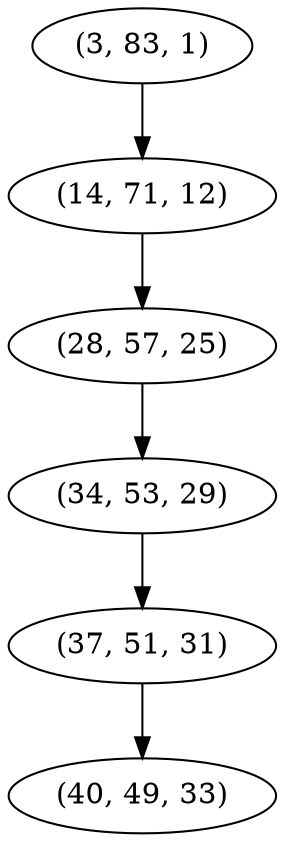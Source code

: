 digraph tree {
    "(3, 83, 1)";
    "(14, 71, 12)";
    "(28, 57, 25)";
    "(34, 53, 29)";
    "(37, 51, 31)";
    "(40, 49, 33)";
    "(3, 83, 1)" -> "(14, 71, 12)";
    "(14, 71, 12)" -> "(28, 57, 25)";
    "(28, 57, 25)" -> "(34, 53, 29)";
    "(34, 53, 29)" -> "(37, 51, 31)";
    "(37, 51, 31)" -> "(40, 49, 33)";
}
